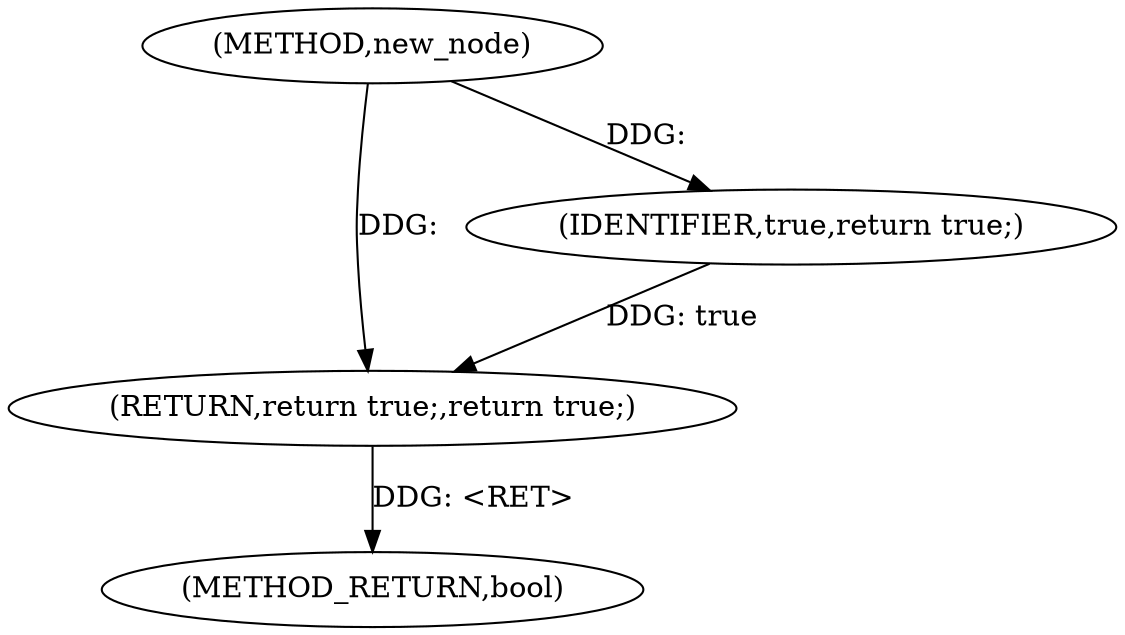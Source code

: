 digraph "new_node" {  
"1000458" [label = "(METHOD,new_node)" ]
"1000462" [label = "(METHOD_RETURN,bool)" ]
"1000460" [label = "(RETURN,return true;,return true;)" ]
"1000461" [label = "(IDENTIFIER,true,return true;)" ]
  "1000460" -> "1000462"  [ label = "DDG: <RET>"] 
  "1000461" -> "1000460"  [ label = "DDG: true"] 
  "1000458" -> "1000460"  [ label = "DDG: "] 
  "1000458" -> "1000461"  [ label = "DDG: "] 
}
